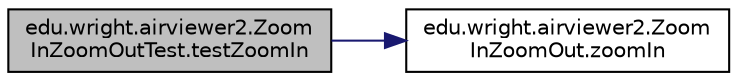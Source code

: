 digraph "edu.wright.airviewer2.ZoomInZoomOutTest.testZoomIn"
{
 // LATEX_PDF_SIZE
  edge [fontname="Helvetica",fontsize="10",labelfontname="Helvetica",labelfontsize="10"];
  node [fontname="Helvetica",fontsize="10",shape=record];
  rankdir="LR";
  Node0 [label="edu.wright.airviewer2.Zoom\lInZoomOutTest.testZoomIn",height=0.2,width=0.4,color="black", fillcolor="grey75", style="filled", fontcolor="black",tooltip="issue These are the test cases for ZoomIn functionality"];
  Node0 -> Node1 [color="midnightblue",fontsize="10",style="solid",fontname="Helvetica"];
  Node1 [label="edu.wright.airviewer2.Zoom\lInZoomOut.zoomIn",height=0.2,width=0.4,color="black", fillcolor="white", style="filled",URL="$classedu_1_1wright_1_1airviewer2_1_1_zoom_in_zoom_out_a4d76820d50c41fcaf5d0ff03a4fc4126.html#a4d76820d50c41fcaf5d0ff03a4fc4126",tooltip="issue Pull request"];
}
